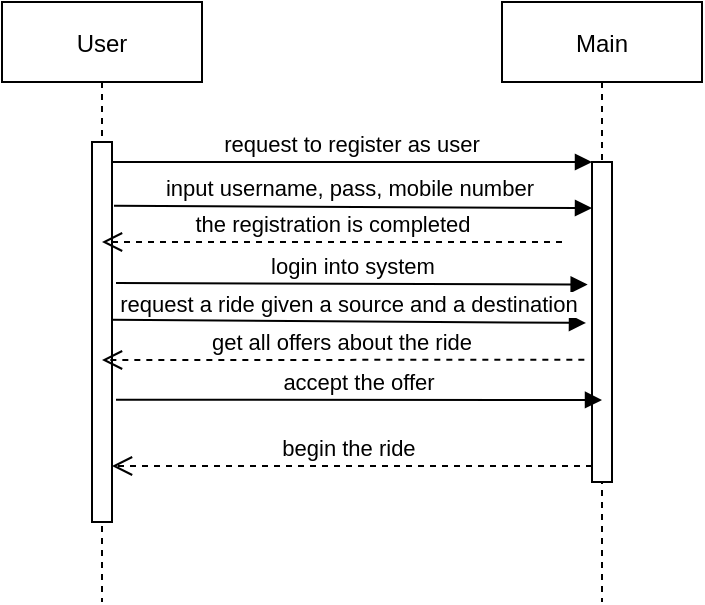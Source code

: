 <mxfile version="14.7.9" type="device"><diagram id="kgpKYQtTHZ0yAKxKKP6v" name="Page-1"><mxGraphModel dx="723" dy="402" grid="1" gridSize="10" guides="1" tooltips="1" connect="1" arrows="1" fold="1" page="1" pageScale="1" pageWidth="850" pageHeight="1100" math="0" shadow="0"><root><mxCell id="0"/><mxCell id="1" parent="0"/><mxCell id="3nuBFxr9cyL0pnOWT2aG-1" value="User" style="shape=umlLifeline;perimeter=lifelinePerimeter;container=1;collapsible=0;recursiveResize=0;rounded=0;shadow=0;strokeWidth=1;" parent="1" vertex="1"><mxGeometry x="120" y="80" width="100" height="300" as="geometry"/></mxCell><mxCell id="3nuBFxr9cyL0pnOWT2aG-2" value="" style="points=[];perimeter=orthogonalPerimeter;rounded=0;shadow=0;strokeWidth=1;" parent="3nuBFxr9cyL0pnOWT2aG-1" vertex="1"><mxGeometry x="45" y="70" width="10" height="190" as="geometry"/></mxCell><mxCell id="3nuBFxr9cyL0pnOWT2aG-5" value="Main" style="shape=umlLifeline;perimeter=lifelinePerimeter;container=1;collapsible=0;recursiveResize=0;rounded=0;shadow=0;strokeWidth=1;" parent="1" vertex="1"><mxGeometry x="370" y="80" width="100" height="300" as="geometry"/></mxCell><mxCell id="3nuBFxr9cyL0pnOWT2aG-7" value="begin the ride " style="verticalAlign=bottom;endArrow=open;dashed=1;endSize=8;exitX=0;exitY=0.95;shadow=0;strokeWidth=1;" parent="1" source="3nuBFxr9cyL0pnOWT2aG-6" target="3nuBFxr9cyL0pnOWT2aG-2" edge="1"><mxGeometry relative="1" as="geometry"><mxPoint x="275" y="236" as="targetPoint"/></mxGeometry></mxCell><mxCell id="3nuBFxr9cyL0pnOWT2aG-8" value="request to register as user" style="verticalAlign=bottom;endArrow=block;entryX=0;entryY=0;shadow=0;strokeWidth=1;" parent="1" source="3nuBFxr9cyL0pnOWT2aG-2" target="3nuBFxr9cyL0pnOWT2aG-6" edge="1"><mxGeometry relative="1" as="geometry"><mxPoint x="275" y="160" as="sourcePoint"/></mxGeometry></mxCell><mxCell id="N_LzRS17lxsYRFrOOQNC-1" value="input username, pass, mobile&amp;nbsp;number&amp;nbsp;" style="html=1;verticalAlign=bottom;endArrow=block;exitX=1.1;exitY=0.168;exitDx=0;exitDy=0;exitPerimeter=0;entryX=0;entryY=0.144;entryDx=0;entryDy=0;entryPerimeter=0;" edge="1" parent="1" source="3nuBFxr9cyL0pnOWT2aG-2" target="3nuBFxr9cyL0pnOWT2aG-6"><mxGeometry width="80" relative="1" as="geometry"><mxPoint x="180" y="180" as="sourcePoint"/><mxPoint x="340" y="182" as="targetPoint"/></mxGeometry></mxCell><mxCell id="3nuBFxr9cyL0pnOWT2aG-6" value="" style="points=[];perimeter=orthogonalPerimeter;rounded=0;shadow=0;strokeWidth=1;" parent="1" vertex="1"><mxGeometry x="415" y="160" width="10" height="160" as="geometry"/></mxCell><mxCell id="N_LzRS17lxsYRFrOOQNC-2" value="the registration is completed" style="html=1;verticalAlign=bottom;endArrow=open;dashed=1;endSize=8;" edge="1" parent="1"><mxGeometry relative="1" as="geometry"><mxPoint x="400" y="200" as="sourcePoint"/><mxPoint x="170" y="200" as="targetPoint"/></mxGeometry></mxCell><mxCell id="N_LzRS17lxsYRFrOOQNC-3" value="login into system" style="html=1;verticalAlign=bottom;endArrow=block;exitX=1.2;exitY=0.371;exitDx=0;exitDy=0;exitPerimeter=0;entryX=-0.217;entryY=0.383;entryDx=0;entryDy=0;entryPerimeter=0;" edge="1" parent="1" source="3nuBFxr9cyL0pnOWT2aG-2" target="3nuBFxr9cyL0pnOWT2aG-6"><mxGeometry width="80" relative="1" as="geometry"><mxPoint x="180" y="220" as="sourcePoint"/><mxPoint x="396" y="220" as="targetPoint"/></mxGeometry></mxCell><mxCell id="N_LzRS17lxsYRFrOOQNC-4" value="request a ride given a source and a destination" style="html=1;verticalAlign=bottom;endArrow=block;exitX=0.95;exitY=0.468;exitDx=0;exitDy=0;exitPerimeter=0;entryX=-0.3;entryY=0.503;entryDx=0;entryDy=0;entryPerimeter=0;" edge="1" parent="1" source="3nuBFxr9cyL0pnOWT2aG-2" target="3nuBFxr9cyL0pnOWT2aG-6"><mxGeometry width="80" relative="1" as="geometry"><mxPoint x="180" y="239.58" as="sourcePoint"/><mxPoint x="260" y="239.58" as="targetPoint"/></mxGeometry></mxCell><mxCell id="N_LzRS17lxsYRFrOOQNC-5" value="get all offers about the ride&amp;nbsp;" style="html=1;verticalAlign=bottom;endArrow=open;dashed=1;endSize=8;exitX=-0.383;exitY=0.618;exitDx=0;exitDy=0;exitPerimeter=0;" edge="1" parent="1" source="3nuBFxr9cyL0pnOWT2aG-6"><mxGeometry relative="1" as="geometry"><mxPoint x="320" y="260" as="sourcePoint"/><mxPoint x="170" y="259" as="targetPoint"/></mxGeometry></mxCell><mxCell id="N_LzRS17lxsYRFrOOQNC-6" value="accept the offer" style="html=1;verticalAlign=bottom;endArrow=block;exitX=1.2;exitY=0.678;exitDx=0;exitDy=0;exitPerimeter=0;" edge="1" parent="1" source="3nuBFxr9cyL0pnOWT2aG-2"><mxGeometry width="80" relative="1" as="geometry"><mxPoint x="180" y="280" as="sourcePoint"/><mxPoint x="420" y="279" as="targetPoint"/></mxGeometry></mxCell></root></mxGraphModel></diagram></mxfile>